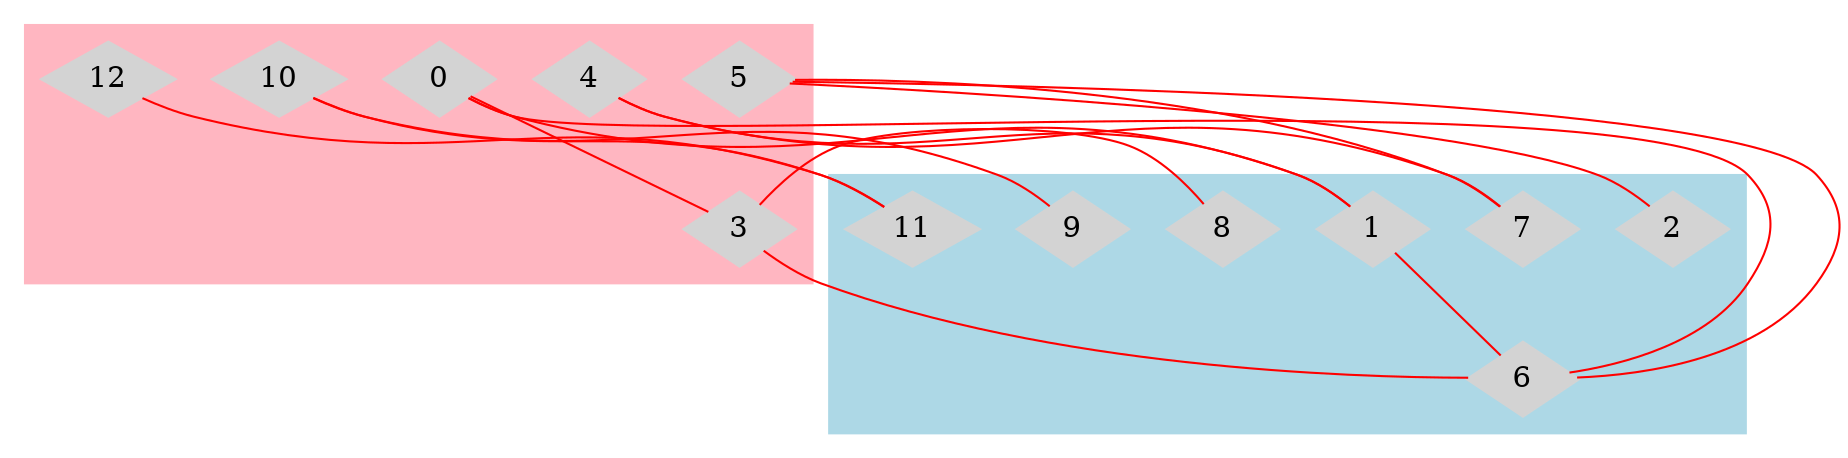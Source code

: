 graph G {
  node [shape=diamond, style=filled, color=lightgrey];
  edge [color=red];
  subgraph cluster_0 {
    style=filled;
    color=lightblue;
    2;
    9;
    8;
    6;
    1;
    7;
    11;
  }
  subgraph cluster_1 {
    style=filled;
    color=lightpink;
    5;
    4;
    3;
    0;
    10;
    12;
  }
  10 -- 9;
  5 -- 6;
  2 -- 5;
  3 -- 8;
  10 -- 11;
  0 -- 6;
  0 -- 3;
  4 -- 7;
  3 -- 6;
  11 -- 12;
  5 -- 7;
  0 -- 1;
  1 -- 6;
  1 -- 4;
}

